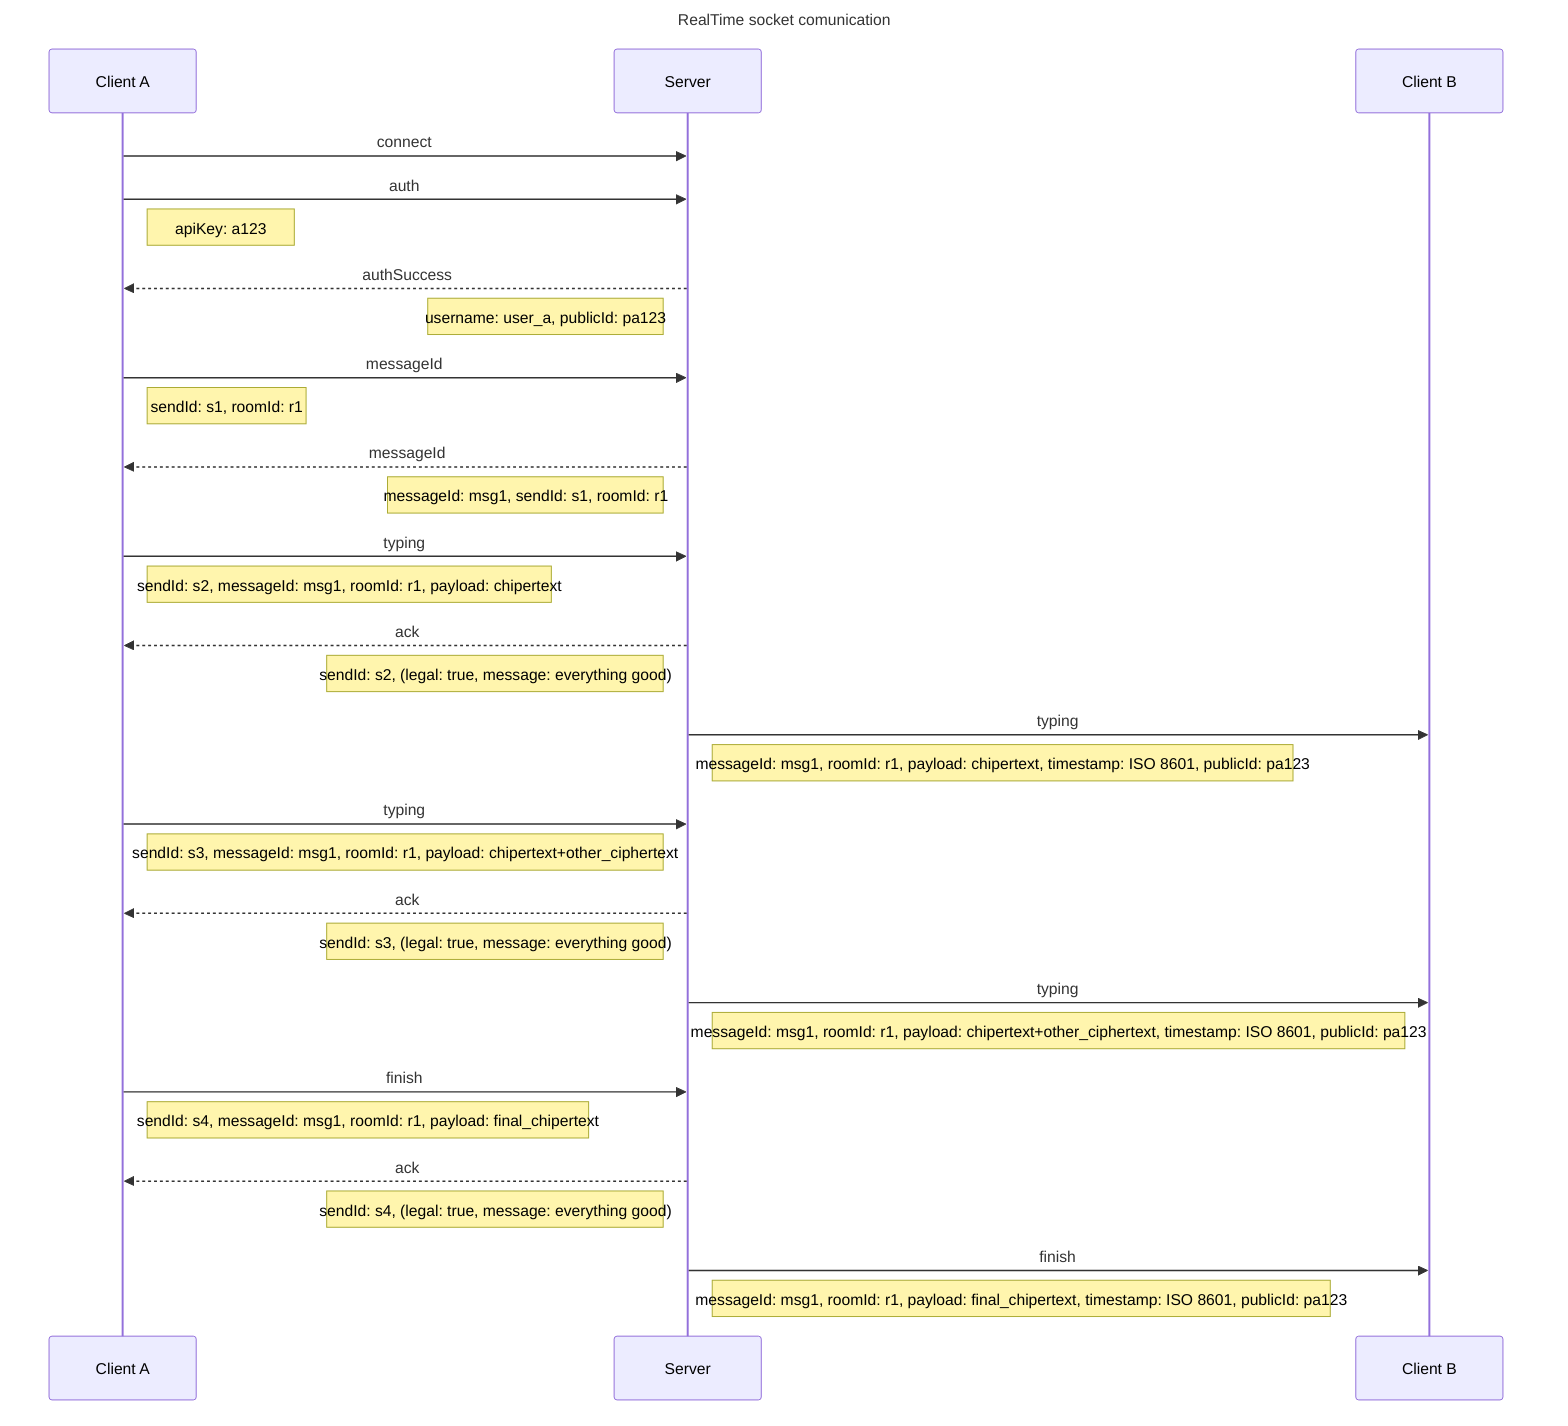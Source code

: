 sequenceDiagram
title RealTime socket comunication

participant Client A
participant Server
participant Client B


Client A->>Server: connect

Client A->>Server: auth
Note right of Client A: apiKey: a123

Server-->>Client A: authSuccess
Note left of Server: username: user_a, publicId: pa123

Client A->>Server: messageId
Note right of Client A: sendId: s1, roomId: r1

Server-->>Client A: messageId
Note left of Server: messageId: msg1, sendId: s1, roomId: r1

Client A->>Server: typing
Note right of Client A: sendId: s2, messageId: msg1, roomId: r1, payload: chipertext

Server-->>Client A: ack
Note left of Server: sendId: s2, (legal: true, message: everything good)

Server->>Client B: typing
Note right of Server: messageId: msg1, roomId: r1, payload: chipertext, timestamp: ISO 8601, publicId: pa123

Client A->>Server: typing
Note right of Client A: sendId: s3, messageId: msg1, roomId: r1, payload: chipertext+other_ciphertext

Server-->>Client A: ack
Note left of Server: sendId: s3, (legal: true, message: everything good)

Server->>Client B: typing
Note right of Server: messageId: msg1, roomId: r1, payload: chipertext+other_ciphertext, timestamp: ISO 8601, publicId: pa123

Client A->>Server: finish
Note right of Client A: sendId: s4, messageId: msg1, roomId: r1, payload: final_chipertext

Server-->>Client A: ack
Note left of Server: sendId: s4, (legal: true, message: everything good)

Server->>Client B: finish
Note right of Server: messageId: msg1, roomId: r1, payload: final_chipertext, timestamp: ISO 8601, publicId: pa123